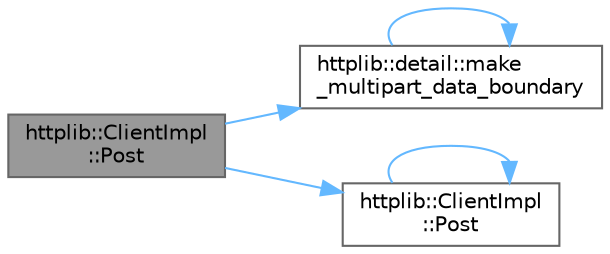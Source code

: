 digraph "httplib::ClientImpl::Post"
{
 // LATEX_PDF_SIZE
  bgcolor="transparent";
  edge [fontname=Helvetica,fontsize=10,labelfontname=Helvetica,labelfontsize=10];
  node [fontname=Helvetica,fontsize=10,shape=box,height=0.2,width=0.4];
  rankdir="LR";
  Node1 [id="Node000001",label="httplib::ClientImpl\l::Post",height=0.2,width=0.4,color="gray40", fillcolor="grey60", style="filled", fontcolor="black",tooltip=" "];
  Node1 -> Node2 [id="edge1_Node000001_Node000002",color="steelblue1",style="solid",tooltip=" "];
  Node2 [id="Node000002",label="httplib::detail::make\l_multipart_data_boundary",height=0.2,width=0.4,color="grey40", fillcolor="white", style="filled",URL="$namespacehttplib_1_1detail.html#ae144d55905f9808c3abae6e20bd9367a",tooltip=" "];
  Node2 -> Node2 [id="edge2_Node000002_Node000002",color="steelblue1",style="solid",tooltip=" "];
  Node1 -> Node3 [id="edge3_Node000001_Node000003",color="steelblue1",style="solid",tooltip=" "];
  Node3 [id="Node000003",label="httplib::ClientImpl\l::Post",height=0.2,width=0.4,color="grey40", fillcolor="white", style="filled",URL="$classhttplib_1_1_client_impl.html#a48fd5e770ed2f8ce9f1ed0354e1c83fc",tooltip=" "];
  Node3 -> Node3 [id="edge4_Node000003_Node000003",color="steelblue1",style="solid",tooltip=" "];
}
